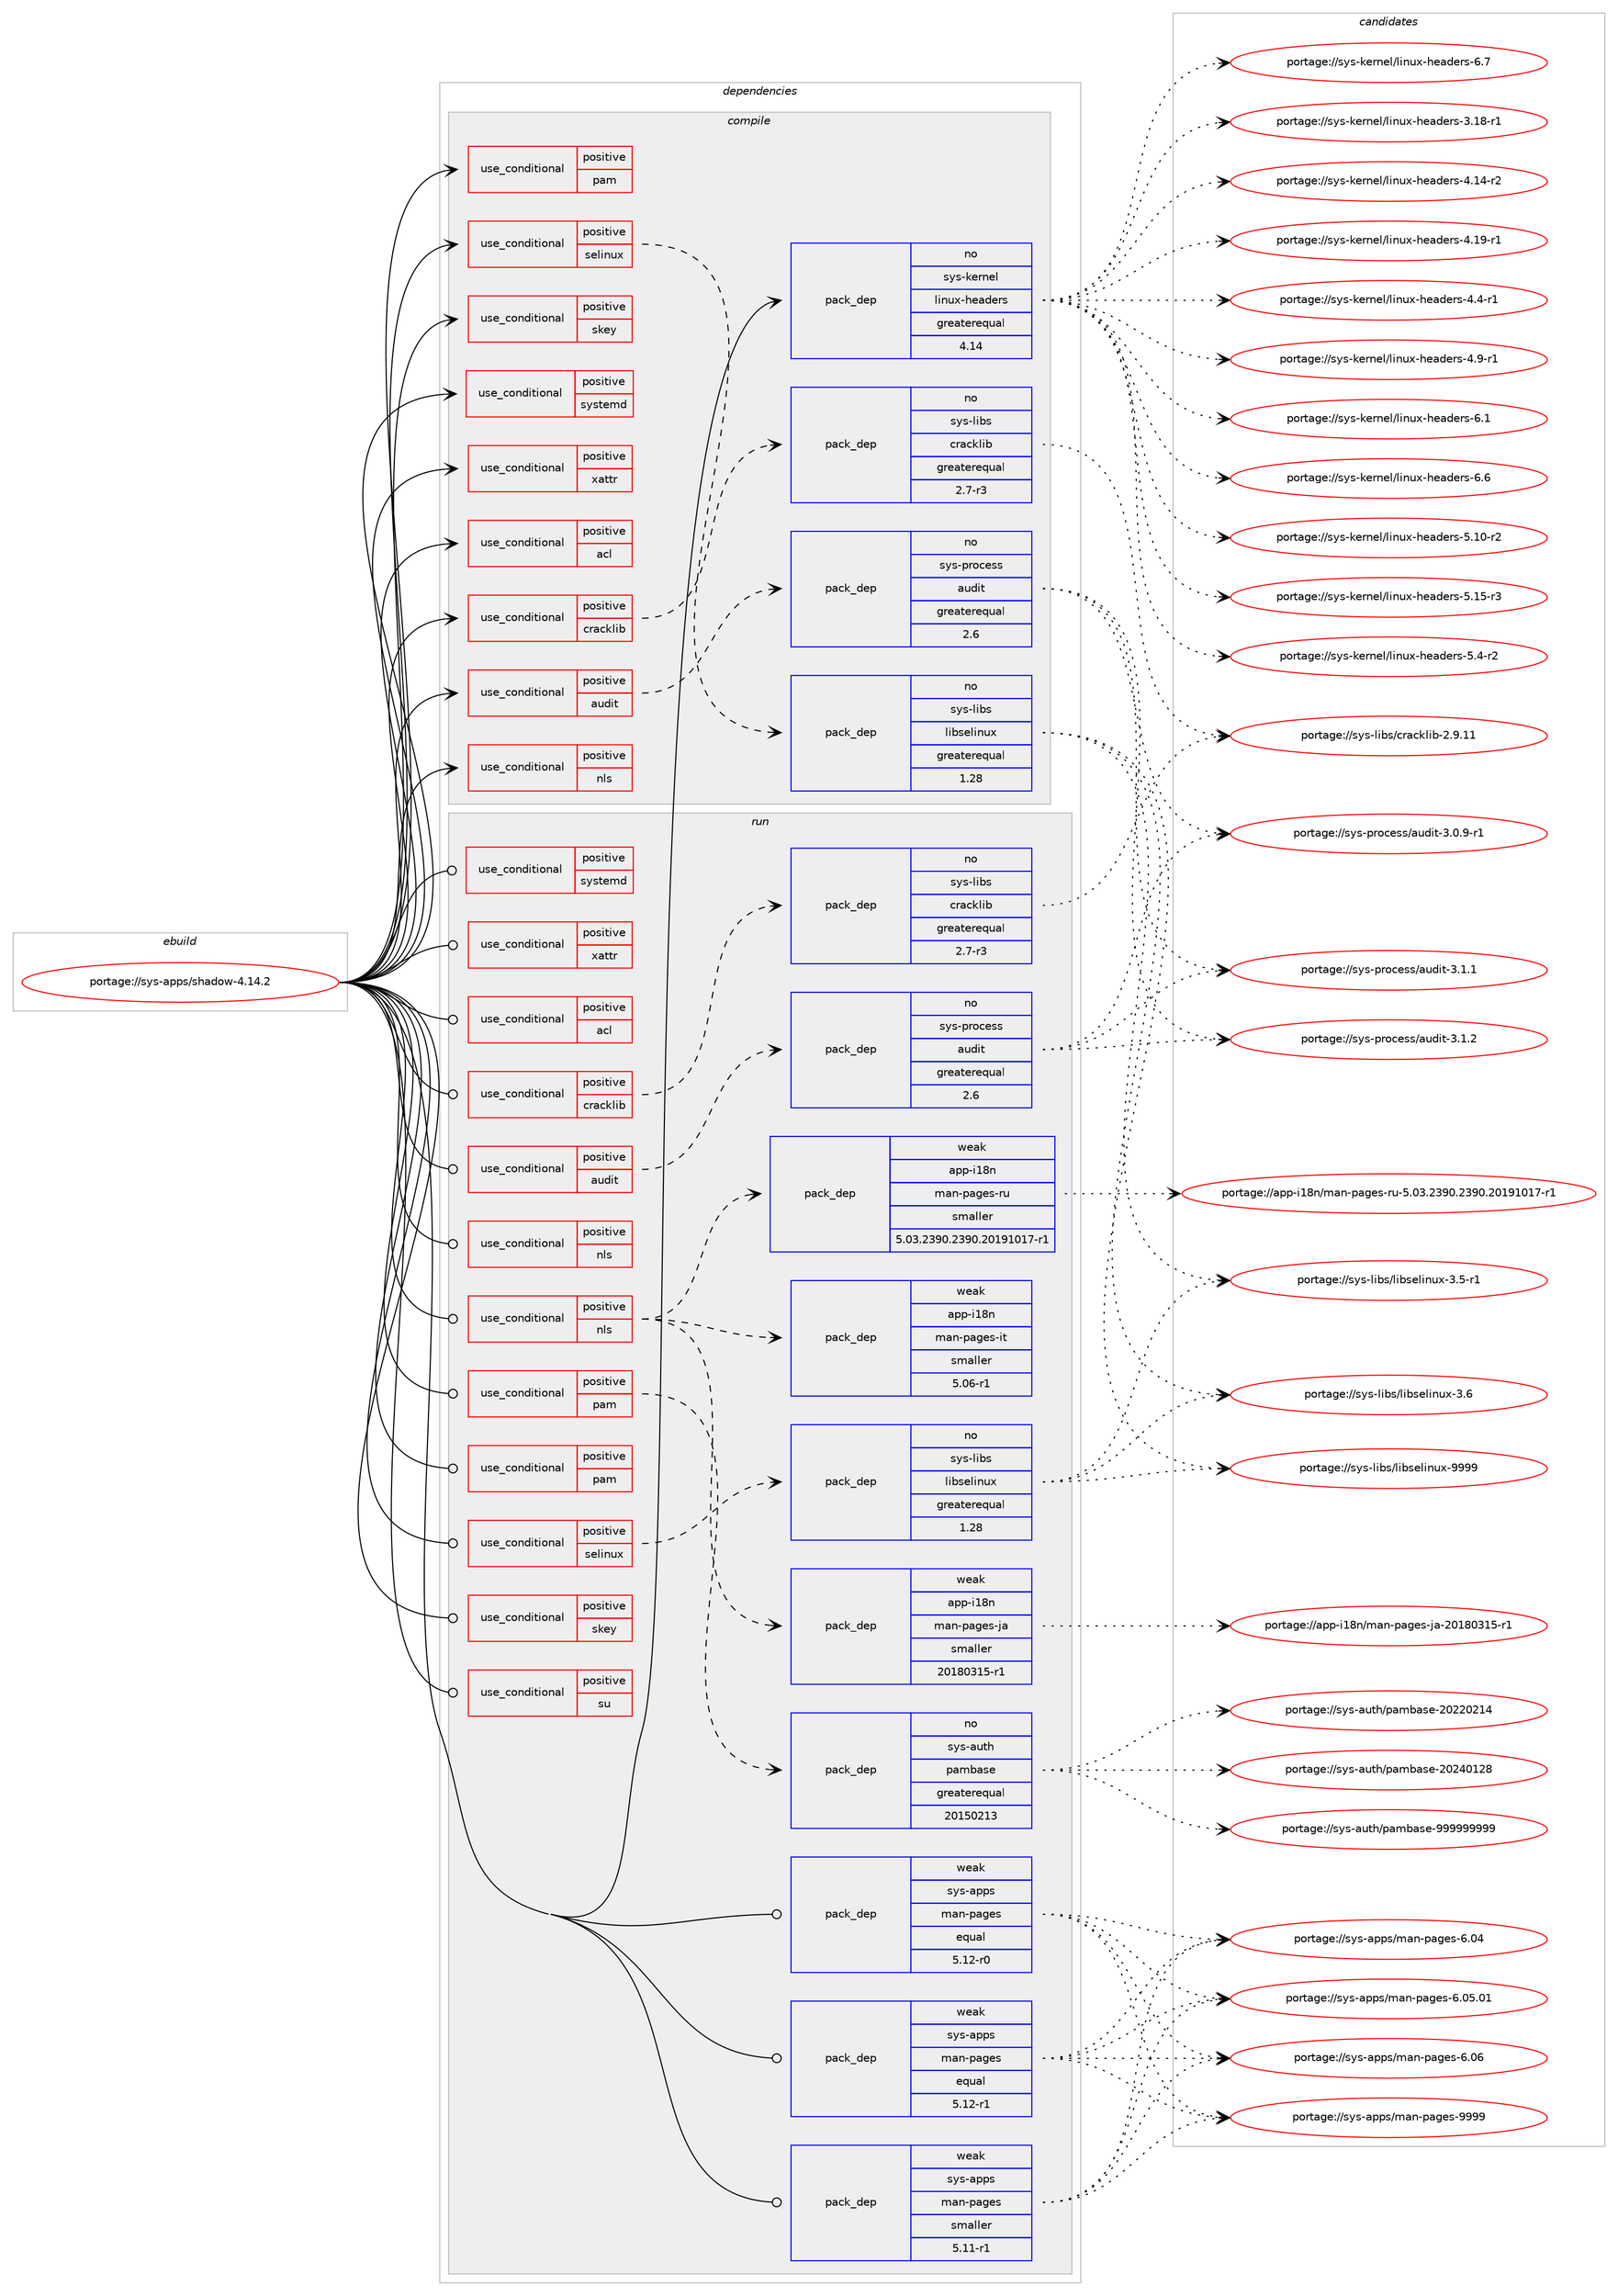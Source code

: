 digraph prolog {

# *************
# Graph options
# *************

newrank=true;
concentrate=true;
compound=true;
graph [rankdir=LR,fontname=Helvetica,fontsize=10,ranksep=1.5];#, ranksep=2.5, nodesep=0.2];
edge  [arrowhead=vee];
node  [fontname=Helvetica,fontsize=10];

# **********
# The ebuild
# **********

subgraph cluster_leftcol {
color=gray;
rank=same;
label=<<i>ebuild</i>>;
id [label="portage://sys-apps/shadow-4.14.2", color=red, width=4, href="../sys-apps/shadow-4.14.2.svg"];
}

# ****************
# The dependencies
# ****************

subgraph cluster_midcol {
color=gray;
label=<<i>dependencies</i>>;
subgraph cluster_compile {
fillcolor="#eeeeee";
style=filled;
label=<<i>compile</i>>;
subgraph cond13282 {
dependency19662 [label=<<TABLE BORDER="0" CELLBORDER="1" CELLSPACING="0" CELLPADDING="4"><TR><TD ROWSPAN="3" CELLPADDING="10">use_conditional</TD></TR><TR><TD>positive</TD></TR><TR><TD>acl</TD></TR></TABLE>>, shape=none, color=red];
# *** BEGIN UNKNOWN DEPENDENCY TYPE (TODO) ***
# dependency19662 -> package_dependency(portage://sys-apps/shadow-4.14.2,install,no,sys-apps,acl,none,[,,],any_same_slot,[])
# *** END UNKNOWN DEPENDENCY TYPE (TODO) ***

}
id:e -> dependency19662:w [weight=20,style="solid",arrowhead="vee"];
subgraph cond13283 {
dependency19663 [label=<<TABLE BORDER="0" CELLBORDER="1" CELLSPACING="0" CELLPADDING="4"><TR><TD ROWSPAN="3" CELLPADDING="10">use_conditional</TD></TR><TR><TD>positive</TD></TR><TR><TD>audit</TD></TR></TABLE>>, shape=none, color=red];
subgraph pack6188 {
dependency19664 [label=<<TABLE BORDER="0" CELLBORDER="1" CELLSPACING="0" CELLPADDING="4" WIDTH="220"><TR><TD ROWSPAN="6" CELLPADDING="30">pack_dep</TD></TR><TR><TD WIDTH="110">no</TD></TR><TR><TD>sys-process</TD></TR><TR><TD>audit</TD></TR><TR><TD>greaterequal</TD></TR><TR><TD>2.6</TD></TR></TABLE>>, shape=none, color=blue];
}
dependency19663:e -> dependency19664:w [weight=20,style="dashed",arrowhead="vee"];
}
id:e -> dependency19663:w [weight=20,style="solid",arrowhead="vee"];
subgraph cond13284 {
dependency19665 [label=<<TABLE BORDER="0" CELLBORDER="1" CELLSPACING="0" CELLPADDING="4"><TR><TD ROWSPAN="3" CELLPADDING="10">use_conditional</TD></TR><TR><TD>positive</TD></TR><TR><TD>cracklib</TD></TR></TABLE>>, shape=none, color=red];
subgraph pack6189 {
dependency19666 [label=<<TABLE BORDER="0" CELLBORDER="1" CELLSPACING="0" CELLPADDING="4" WIDTH="220"><TR><TD ROWSPAN="6" CELLPADDING="30">pack_dep</TD></TR><TR><TD WIDTH="110">no</TD></TR><TR><TD>sys-libs</TD></TR><TR><TD>cracklib</TD></TR><TR><TD>greaterequal</TD></TR><TR><TD>2.7-r3</TD></TR></TABLE>>, shape=none, color=blue];
}
dependency19665:e -> dependency19666:w [weight=20,style="dashed",arrowhead="vee"];
}
id:e -> dependency19665:w [weight=20,style="solid",arrowhead="vee"];
subgraph cond13285 {
dependency19667 [label=<<TABLE BORDER="0" CELLBORDER="1" CELLSPACING="0" CELLPADDING="4"><TR><TD ROWSPAN="3" CELLPADDING="10">use_conditional</TD></TR><TR><TD>positive</TD></TR><TR><TD>nls</TD></TR></TABLE>>, shape=none, color=red];
# *** BEGIN UNKNOWN DEPENDENCY TYPE (TODO) ***
# dependency19667 -> package_dependency(portage://sys-apps/shadow-4.14.2,install,no,virtual,libintl,none,[,,],[],[])
# *** END UNKNOWN DEPENDENCY TYPE (TODO) ***

}
id:e -> dependency19667:w [weight=20,style="solid",arrowhead="vee"];
subgraph cond13286 {
dependency19668 [label=<<TABLE BORDER="0" CELLBORDER="1" CELLSPACING="0" CELLPADDING="4"><TR><TD ROWSPAN="3" CELLPADDING="10">use_conditional</TD></TR><TR><TD>positive</TD></TR><TR><TD>pam</TD></TR></TABLE>>, shape=none, color=red];
# *** BEGIN UNKNOWN DEPENDENCY TYPE (TODO) ***
# dependency19668 -> package_dependency(portage://sys-apps/shadow-4.14.2,install,no,sys-libs,pam,none,[,,],any_same_slot,[])
# *** END UNKNOWN DEPENDENCY TYPE (TODO) ***

}
id:e -> dependency19668:w [weight=20,style="solid",arrowhead="vee"];
subgraph cond13287 {
dependency19669 [label=<<TABLE BORDER="0" CELLBORDER="1" CELLSPACING="0" CELLPADDING="4"><TR><TD ROWSPAN="3" CELLPADDING="10">use_conditional</TD></TR><TR><TD>positive</TD></TR><TR><TD>selinux</TD></TR></TABLE>>, shape=none, color=red];
subgraph pack6190 {
dependency19670 [label=<<TABLE BORDER="0" CELLBORDER="1" CELLSPACING="0" CELLPADDING="4" WIDTH="220"><TR><TD ROWSPAN="6" CELLPADDING="30">pack_dep</TD></TR><TR><TD WIDTH="110">no</TD></TR><TR><TD>sys-libs</TD></TR><TR><TD>libselinux</TD></TR><TR><TD>greaterequal</TD></TR><TR><TD>1.28</TD></TR></TABLE>>, shape=none, color=blue];
}
dependency19669:e -> dependency19670:w [weight=20,style="dashed",arrowhead="vee"];
# *** BEGIN UNKNOWN DEPENDENCY TYPE (TODO) ***
# dependency19669 -> package_dependency(portage://sys-apps/shadow-4.14.2,install,no,sys-libs,libsemanage,none,[,,],any_same_slot,[])
# *** END UNKNOWN DEPENDENCY TYPE (TODO) ***

}
id:e -> dependency19669:w [weight=20,style="solid",arrowhead="vee"];
subgraph cond13288 {
dependency19671 [label=<<TABLE BORDER="0" CELLBORDER="1" CELLSPACING="0" CELLPADDING="4"><TR><TD ROWSPAN="3" CELLPADDING="10">use_conditional</TD></TR><TR><TD>positive</TD></TR><TR><TD>skey</TD></TR></TABLE>>, shape=none, color=red];
# *** BEGIN UNKNOWN DEPENDENCY TYPE (TODO) ***
# dependency19671 -> package_dependency(portage://sys-apps/shadow-4.14.2,install,no,sys-auth,skey,none,[,,],any_same_slot,[])
# *** END UNKNOWN DEPENDENCY TYPE (TODO) ***

}
id:e -> dependency19671:w [weight=20,style="solid",arrowhead="vee"];
subgraph cond13289 {
dependency19672 [label=<<TABLE BORDER="0" CELLBORDER="1" CELLSPACING="0" CELLPADDING="4"><TR><TD ROWSPAN="3" CELLPADDING="10">use_conditional</TD></TR><TR><TD>positive</TD></TR><TR><TD>systemd</TD></TR></TABLE>>, shape=none, color=red];
# *** BEGIN UNKNOWN DEPENDENCY TYPE (TODO) ***
# dependency19672 -> package_dependency(portage://sys-apps/shadow-4.14.2,install,no,sys-apps,systemd,none,[,,],any_same_slot,[])
# *** END UNKNOWN DEPENDENCY TYPE (TODO) ***

}
id:e -> dependency19672:w [weight=20,style="solid",arrowhead="vee"];
subgraph cond13290 {
dependency19673 [label=<<TABLE BORDER="0" CELLBORDER="1" CELLSPACING="0" CELLPADDING="4"><TR><TD ROWSPAN="3" CELLPADDING="10">use_conditional</TD></TR><TR><TD>positive</TD></TR><TR><TD>xattr</TD></TR></TABLE>>, shape=none, color=red];
# *** BEGIN UNKNOWN DEPENDENCY TYPE (TODO) ***
# dependency19673 -> package_dependency(portage://sys-apps/shadow-4.14.2,install,no,sys-apps,attr,none,[,,],any_same_slot,[])
# *** END UNKNOWN DEPENDENCY TYPE (TODO) ***

}
id:e -> dependency19673:w [weight=20,style="solid",arrowhead="vee"];
# *** BEGIN UNKNOWN DEPENDENCY TYPE (TODO) ***
# id -> package_dependency(portage://sys-apps/shadow-4.14.2,install,no,dev-libs,libbsd,none,[,,],[],[])
# *** END UNKNOWN DEPENDENCY TYPE (TODO) ***

subgraph pack6191 {
dependency19674 [label=<<TABLE BORDER="0" CELLBORDER="1" CELLSPACING="0" CELLPADDING="4" WIDTH="220"><TR><TD ROWSPAN="6" CELLPADDING="30">pack_dep</TD></TR><TR><TD WIDTH="110">no</TD></TR><TR><TD>sys-kernel</TD></TR><TR><TD>linux-headers</TD></TR><TR><TD>greaterequal</TD></TR><TR><TD>4.14</TD></TR></TABLE>>, shape=none, color=blue];
}
id:e -> dependency19674:w [weight=20,style="solid",arrowhead="vee"];
# *** BEGIN UNKNOWN DEPENDENCY TYPE (TODO) ***
# id -> package_dependency(portage://sys-apps/shadow-4.14.2,install,no,virtual,libcrypt,none,[,,],any_same_slot,[])
# *** END UNKNOWN DEPENDENCY TYPE (TODO) ***

}
subgraph cluster_compileandrun {
fillcolor="#eeeeee";
style=filled;
label=<<i>compile and run</i>>;
}
subgraph cluster_run {
fillcolor="#eeeeee";
style=filled;
label=<<i>run</i>>;
subgraph cond13291 {
dependency19675 [label=<<TABLE BORDER="0" CELLBORDER="1" CELLSPACING="0" CELLPADDING="4"><TR><TD ROWSPAN="3" CELLPADDING="10">use_conditional</TD></TR><TR><TD>positive</TD></TR><TR><TD>acl</TD></TR></TABLE>>, shape=none, color=red];
# *** BEGIN UNKNOWN DEPENDENCY TYPE (TODO) ***
# dependency19675 -> package_dependency(portage://sys-apps/shadow-4.14.2,run,no,sys-apps,acl,none,[,,],any_same_slot,[])
# *** END UNKNOWN DEPENDENCY TYPE (TODO) ***

}
id:e -> dependency19675:w [weight=20,style="solid",arrowhead="odot"];
subgraph cond13292 {
dependency19676 [label=<<TABLE BORDER="0" CELLBORDER="1" CELLSPACING="0" CELLPADDING="4"><TR><TD ROWSPAN="3" CELLPADDING="10">use_conditional</TD></TR><TR><TD>positive</TD></TR><TR><TD>audit</TD></TR></TABLE>>, shape=none, color=red];
subgraph pack6192 {
dependency19677 [label=<<TABLE BORDER="0" CELLBORDER="1" CELLSPACING="0" CELLPADDING="4" WIDTH="220"><TR><TD ROWSPAN="6" CELLPADDING="30">pack_dep</TD></TR><TR><TD WIDTH="110">no</TD></TR><TR><TD>sys-process</TD></TR><TR><TD>audit</TD></TR><TR><TD>greaterequal</TD></TR><TR><TD>2.6</TD></TR></TABLE>>, shape=none, color=blue];
}
dependency19676:e -> dependency19677:w [weight=20,style="dashed",arrowhead="vee"];
}
id:e -> dependency19676:w [weight=20,style="solid",arrowhead="odot"];
subgraph cond13293 {
dependency19678 [label=<<TABLE BORDER="0" CELLBORDER="1" CELLSPACING="0" CELLPADDING="4"><TR><TD ROWSPAN="3" CELLPADDING="10">use_conditional</TD></TR><TR><TD>positive</TD></TR><TR><TD>cracklib</TD></TR></TABLE>>, shape=none, color=red];
subgraph pack6193 {
dependency19679 [label=<<TABLE BORDER="0" CELLBORDER="1" CELLSPACING="0" CELLPADDING="4" WIDTH="220"><TR><TD ROWSPAN="6" CELLPADDING="30">pack_dep</TD></TR><TR><TD WIDTH="110">no</TD></TR><TR><TD>sys-libs</TD></TR><TR><TD>cracklib</TD></TR><TR><TD>greaterequal</TD></TR><TR><TD>2.7-r3</TD></TR></TABLE>>, shape=none, color=blue];
}
dependency19678:e -> dependency19679:w [weight=20,style="dashed",arrowhead="vee"];
}
id:e -> dependency19678:w [weight=20,style="solid",arrowhead="odot"];
subgraph cond13294 {
dependency19680 [label=<<TABLE BORDER="0" CELLBORDER="1" CELLSPACING="0" CELLPADDING="4"><TR><TD ROWSPAN="3" CELLPADDING="10">use_conditional</TD></TR><TR><TD>positive</TD></TR><TR><TD>nls</TD></TR></TABLE>>, shape=none, color=red];
# *** BEGIN UNKNOWN DEPENDENCY TYPE (TODO) ***
# dependency19680 -> package_dependency(portage://sys-apps/shadow-4.14.2,run,no,virtual,libintl,none,[,,],[],[])
# *** END UNKNOWN DEPENDENCY TYPE (TODO) ***

}
id:e -> dependency19680:w [weight=20,style="solid",arrowhead="odot"];
subgraph cond13295 {
dependency19681 [label=<<TABLE BORDER="0" CELLBORDER="1" CELLSPACING="0" CELLPADDING="4"><TR><TD ROWSPAN="3" CELLPADDING="10">use_conditional</TD></TR><TR><TD>positive</TD></TR><TR><TD>nls</TD></TR></TABLE>>, shape=none, color=red];
subgraph pack6194 {
dependency19682 [label=<<TABLE BORDER="0" CELLBORDER="1" CELLSPACING="0" CELLPADDING="4" WIDTH="220"><TR><TD ROWSPAN="6" CELLPADDING="30">pack_dep</TD></TR><TR><TD WIDTH="110">weak</TD></TR><TR><TD>app-i18n</TD></TR><TR><TD>man-pages-it</TD></TR><TR><TD>smaller</TD></TR><TR><TD>5.06-r1</TD></TR></TABLE>>, shape=none, color=blue];
}
dependency19681:e -> dependency19682:w [weight=20,style="dashed",arrowhead="vee"];
subgraph pack6195 {
dependency19683 [label=<<TABLE BORDER="0" CELLBORDER="1" CELLSPACING="0" CELLPADDING="4" WIDTH="220"><TR><TD ROWSPAN="6" CELLPADDING="30">pack_dep</TD></TR><TR><TD WIDTH="110">weak</TD></TR><TR><TD>app-i18n</TD></TR><TR><TD>man-pages-ja</TD></TR><TR><TD>smaller</TD></TR><TR><TD>20180315-r1</TD></TR></TABLE>>, shape=none, color=blue];
}
dependency19681:e -> dependency19683:w [weight=20,style="dashed",arrowhead="vee"];
subgraph pack6196 {
dependency19684 [label=<<TABLE BORDER="0" CELLBORDER="1" CELLSPACING="0" CELLPADDING="4" WIDTH="220"><TR><TD ROWSPAN="6" CELLPADDING="30">pack_dep</TD></TR><TR><TD WIDTH="110">weak</TD></TR><TR><TD>app-i18n</TD></TR><TR><TD>man-pages-ru</TD></TR><TR><TD>smaller</TD></TR><TR><TD>5.03.2390.2390.20191017-r1</TD></TR></TABLE>>, shape=none, color=blue];
}
dependency19681:e -> dependency19684:w [weight=20,style="dashed",arrowhead="vee"];
}
id:e -> dependency19681:w [weight=20,style="solid",arrowhead="odot"];
subgraph cond13296 {
dependency19685 [label=<<TABLE BORDER="0" CELLBORDER="1" CELLSPACING="0" CELLPADDING="4"><TR><TD ROWSPAN="3" CELLPADDING="10">use_conditional</TD></TR><TR><TD>positive</TD></TR><TR><TD>pam</TD></TR></TABLE>>, shape=none, color=red];
subgraph pack6197 {
dependency19686 [label=<<TABLE BORDER="0" CELLBORDER="1" CELLSPACING="0" CELLPADDING="4" WIDTH="220"><TR><TD ROWSPAN="6" CELLPADDING="30">pack_dep</TD></TR><TR><TD WIDTH="110">no</TD></TR><TR><TD>sys-auth</TD></TR><TR><TD>pambase</TD></TR><TR><TD>greaterequal</TD></TR><TR><TD>20150213</TD></TR></TABLE>>, shape=none, color=blue];
}
dependency19685:e -> dependency19686:w [weight=20,style="dashed",arrowhead="vee"];
}
id:e -> dependency19685:w [weight=20,style="solid",arrowhead="odot"];
subgraph cond13297 {
dependency19687 [label=<<TABLE BORDER="0" CELLBORDER="1" CELLSPACING="0" CELLPADDING="4"><TR><TD ROWSPAN="3" CELLPADDING="10">use_conditional</TD></TR><TR><TD>positive</TD></TR><TR><TD>pam</TD></TR></TABLE>>, shape=none, color=red];
# *** BEGIN UNKNOWN DEPENDENCY TYPE (TODO) ***
# dependency19687 -> package_dependency(portage://sys-apps/shadow-4.14.2,run,no,sys-libs,pam,none,[,,],any_same_slot,[])
# *** END UNKNOWN DEPENDENCY TYPE (TODO) ***

}
id:e -> dependency19687:w [weight=20,style="solid",arrowhead="odot"];
subgraph cond13298 {
dependency19688 [label=<<TABLE BORDER="0" CELLBORDER="1" CELLSPACING="0" CELLPADDING="4"><TR><TD ROWSPAN="3" CELLPADDING="10">use_conditional</TD></TR><TR><TD>positive</TD></TR><TR><TD>selinux</TD></TR></TABLE>>, shape=none, color=red];
subgraph pack6198 {
dependency19689 [label=<<TABLE BORDER="0" CELLBORDER="1" CELLSPACING="0" CELLPADDING="4" WIDTH="220"><TR><TD ROWSPAN="6" CELLPADDING="30">pack_dep</TD></TR><TR><TD WIDTH="110">no</TD></TR><TR><TD>sys-libs</TD></TR><TR><TD>libselinux</TD></TR><TR><TD>greaterequal</TD></TR><TR><TD>1.28</TD></TR></TABLE>>, shape=none, color=blue];
}
dependency19688:e -> dependency19689:w [weight=20,style="dashed",arrowhead="vee"];
# *** BEGIN UNKNOWN DEPENDENCY TYPE (TODO) ***
# dependency19688 -> package_dependency(portage://sys-apps/shadow-4.14.2,run,no,sys-libs,libsemanage,none,[,,],any_same_slot,[])
# *** END UNKNOWN DEPENDENCY TYPE (TODO) ***

}
id:e -> dependency19688:w [weight=20,style="solid",arrowhead="odot"];
subgraph cond13299 {
dependency19690 [label=<<TABLE BORDER="0" CELLBORDER="1" CELLSPACING="0" CELLPADDING="4"><TR><TD ROWSPAN="3" CELLPADDING="10">use_conditional</TD></TR><TR><TD>positive</TD></TR><TR><TD>skey</TD></TR></TABLE>>, shape=none, color=red];
# *** BEGIN UNKNOWN DEPENDENCY TYPE (TODO) ***
# dependency19690 -> package_dependency(portage://sys-apps/shadow-4.14.2,run,no,sys-auth,skey,none,[,,],any_same_slot,[])
# *** END UNKNOWN DEPENDENCY TYPE (TODO) ***

}
id:e -> dependency19690:w [weight=20,style="solid",arrowhead="odot"];
subgraph cond13300 {
dependency19691 [label=<<TABLE BORDER="0" CELLBORDER="1" CELLSPACING="0" CELLPADDING="4"><TR><TD ROWSPAN="3" CELLPADDING="10">use_conditional</TD></TR><TR><TD>positive</TD></TR><TR><TD>su</TD></TR></TABLE>>, shape=none, color=red];
# *** BEGIN UNKNOWN DEPENDENCY TYPE (TODO) ***
# dependency19691 -> package_dependency(portage://sys-apps/shadow-4.14.2,run,weak,sys-apps,util-linux,none,[,,],[],[use(enable(su),negative)])
# *** END UNKNOWN DEPENDENCY TYPE (TODO) ***

}
id:e -> dependency19691:w [weight=20,style="solid",arrowhead="odot"];
subgraph cond13301 {
dependency19692 [label=<<TABLE BORDER="0" CELLBORDER="1" CELLSPACING="0" CELLPADDING="4"><TR><TD ROWSPAN="3" CELLPADDING="10">use_conditional</TD></TR><TR><TD>positive</TD></TR><TR><TD>systemd</TD></TR></TABLE>>, shape=none, color=red];
# *** BEGIN UNKNOWN DEPENDENCY TYPE (TODO) ***
# dependency19692 -> package_dependency(portage://sys-apps/shadow-4.14.2,run,no,sys-apps,systemd,none,[,,],any_same_slot,[])
# *** END UNKNOWN DEPENDENCY TYPE (TODO) ***

}
id:e -> dependency19692:w [weight=20,style="solid",arrowhead="odot"];
subgraph cond13302 {
dependency19693 [label=<<TABLE BORDER="0" CELLBORDER="1" CELLSPACING="0" CELLPADDING="4"><TR><TD ROWSPAN="3" CELLPADDING="10">use_conditional</TD></TR><TR><TD>positive</TD></TR><TR><TD>xattr</TD></TR></TABLE>>, shape=none, color=red];
# *** BEGIN UNKNOWN DEPENDENCY TYPE (TODO) ***
# dependency19693 -> package_dependency(portage://sys-apps/shadow-4.14.2,run,no,sys-apps,attr,none,[,,],any_same_slot,[])
# *** END UNKNOWN DEPENDENCY TYPE (TODO) ***

}
id:e -> dependency19693:w [weight=20,style="solid",arrowhead="odot"];
# *** BEGIN UNKNOWN DEPENDENCY TYPE (TODO) ***
# id -> package_dependency(portage://sys-apps/shadow-4.14.2,run,no,dev-libs,libbsd,none,[,,],[],[])
# *** END UNKNOWN DEPENDENCY TYPE (TODO) ***

# *** BEGIN UNKNOWN DEPENDENCY TYPE (TODO) ***
# id -> package_dependency(portage://sys-apps/shadow-4.14.2,run,no,virtual,libcrypt,none,[,,],any_same_slot,[])
# *** END UNKNOWN DEPENDENCY TYPE (TODO) ***

subgraph pack6199 {
dependency19694 [label=<<TABLE BORDER="0" CELLBORDER="1" CELLSPACING="0" CELLPADDING="4" WIDTH="220"><TR><TD ROWSPAN="6" CELLPADDING="30">pack_dep</TD></TR><TR><TD WIDTH="110">weak</TD></TR><TR><TD>sys-apps</TD></TR><TR><TD>man-pages</TD></TR><TR><TD>equal</TD></TR><TR><TD>5.12-r0</TD></TR></TABLE>>, shape=none, color=blue];
}
id:e -> dependency19694:w [weight=20,style="solid",arrowhead="odot"];
subgraph pack6200 {
dependency19695 [label=<<TABLE BORDER="0" CELLBORDER="1" CELLSPACING="0" CELLPADDING="4" WIDTH="220"><TR><TD ROWSPAN="6" CELLPADDING="30">pack_dep</TD></TR><TR><TD WIDTH="110">weak</TD></TR><TR><TD>sys-apps</TD></TR><TR><TD>man-pages</TD></TR><TR><TD>equal</TD></TR><TR><TD>5.12-r1</TD></TR></TABLE>>, shape=none, color=blue];
}
id:e -> dependency19695:w [weight=20,style="solid",arrowhead="odot"];
subgraph pack6201 {
dependency19696 [label=<<TABLE BORDER="0" CELLBORDER="1" CELLSPACING="0" CELLPADDING="4" WIDTH="220"><TR><TD ROWSPAN="6" CELLPADDING="30">pack_dep</TD></TR><TR><TD WIDTH="110">weak</TD></TR><TR><TD>sys-apps</TD></TR><TR><TD>man-pages</TD></TR><TR><TD>smaller</TD></TR><TR><TD>5.11-r1</TD></TR></TABLE>>, shape=none, color=blue];
}
id:e -> dependency19696:w [weight=20,style="solid",arrowhead="odot"];
}
}

# **************
# The candidates
# **************

subgraph cluster_choices {
rank=same;
color=gray;
label=<<i>candidates</i>>;

subgraph choice6188 {
color=black;
nodesep=1;
choice115121115451121141119910111511547971171001051164551464846574511449 [label="portage://sys-process/audit-3.0.9-r1", color=red, width=4,href="../sys-process/audit-3.0.9-r1.svg"];
choice11512111545112114111991011151154797117100105116455146494649 [label="portage://sys-process/audit-3.1.1", color=red, width=4,href="../sys-process/audit-3.1.1.svg"];
choice11512111545112114111991011151154797117100105116455146494650 [label="portage://sys-process/audit-3.1.2", color=red, width=4,href="../sys-process/audit-3.1.2.svg"];
dependency19664:e -> choice115121115451121141119910111511547971171001051164551464846574511449:w [style=dotted,weight="100"];
dependency19664:e -> choice11512111545112114111991011151154797117100105116455146494649:w [style=dotted,weight="100"];
dependency19664:e -> choice11512111545112114111991011151154797117100105116455146494650:w [style=dotted,weight="100"];
}
subgraph choice6189 {
color=black;
nodesep=1;
choice1151211154510810598115479911497991071081059845504657464949 [label="portage://sys-libs/cracklib-2.9.11", color=red, width=4,href="../sys-libs/cracklib-2.9.11.svg"];
dependency19666:e -> choice1151211154510810598115479911497991071081059845504657464949:w [style=dotted,weight="100"];
}
subgraph choice6190 {
color=black;
nodesep=1;
choice11512111545108105981154710810598115101108105110117120455146534511449 [label="portage://sys-libs/libselinux-3.5-r1", color=red, width=4,href="../sys-libs/libselinux-3.5-r1.svg"];
choice1151211154510810598115471081059811510110810511011712045514654 [label="portage://sys-libs/libselinux-3.6", color=red, width=4,href="../sys-libs/libselinux-3.6.svg"];
choice115121115451081059811547108105981151011081051101171204557575757 [label="portage://sys-libs/libselinux-9999", color=red, width=4,href="../sys-libs/libselinux-9999.svg"];
dependency19670:e -> choice11512111545108105981154710810598115101108105110117120455146534511449:w [style=dotted,weight="100"];
dependency19670:e -> choice1151211154510810598115471081059811510110810511011712045514654:w [style=dotted,weight="100"];
dependency19670:e -> choice115121115451081059811547108105981151011081051101171204557575757:w [style=dotted,weight="100"];
}
subgraph choice6191 {
color=black;
nodesep=1;
choice1151211154510710111411010110847108105110117120451041019710010111411545514649564511449 [label="portage://sys-kernel/linux-headers-3.18-r1", color=red, width=4,href="../sys-kernel/linux-headers-3.18-r1.svg"];
choice1151211154510710111411010110847108105110117120451041019710010111411545524649524511450 [label="portage://sys-kernel/linux-headers-4.14-r2", color=red, width=4,href="../sys-kernel/linux-headers-4.14-r2.svg"];
choice1151211154510710111411010110847108105110117120451041019710010111411545524649574511449 [label="portage://sys-kernel/linux-headers-4.19-r1", color=red, width=4,href="../sys-kernel/linux-headers-4.19-r1.svg"];
choice11512111545107101114110101108471081051101171204510410197100101114115455246524511449 [label="portage://sys-kernel/linux-headers-4.4-r1", color=red, width=4,href="../sys-kernel/linux-headers-4.4-r1.svg"];
choice11512111545107101114110101108471081051101171204510410197100101114115455246574511449 [label="portage://sys-kernel/linux-headers-4.9-r1", color=red, width=4,href="../sys-kernel/linux-headers-4.9-r1.svg"];
choice1151211154510710111411010110847108105110117120451041019710010111411545534649484511450 [label="portage://sys-kernel/linux-headers-5.10-r2", color=red, width=4,href="../sys-kernel/linux-headers-5.10-r2.svg"];
choice1151211154510710111411010110847108105110117120451041019710010111411545534649534511451 [label="portage://sys-kernel/linux-headers-5.15-r3", color=red, width=4,href="../sys-kernel/linux-headers-5.15-r3.svg"];
choice11512111545107101114110101108471081051101171204510410197100101114115455346524511450 [label="portage://sys-kernel/linux-headers-5.4-r2", color=red, width=4,href="../sys-kernel/linux-headers-5.4-r2.svg"];
choice1151211154510710111411010110847108105110117120451041019710010111411545544649 [label="portage://sys-kernel/linux-headers-6.1", color=red, width=4,href="../sys-kernel/linux-headers-6.1.svg"];
choice1151211154510710111411010110847108105110117120451041019710010111411545544654 [label="portage://sys-kernel/linux-headers-6.6", color=red, width=4,href="../sys-kernel/linux-headers-6.6.svg"];
choice1151211154510710111411010110847108105110117120451041019710010111411545544655 [label="portage://sys-kernel/linux-headers-6.7", color=red, width=4,href="../sys-kernel/linux-headers-6.7.svg"];
dependency19674:e -> choice1151211154510710111411010110847108105110117120451041019710010111411545514649564511449:w [style=dotted,weight="100"];
dependency19674:e -> choice1151211154510710111411010110847108105110117120451041019710010111411545524649524511450:w [style=dotted,weight="100"];
dependency19674:e -> choice1151211154510710111411010110847108105110117120451041019710010111411545524649574511449:w [style=dotted,weight="100"];
dependency19674:e -> choice11512111545107101114110101108471081051101171204510410197100101114115455246524511449:w [style=dotted,weight="100"];
dependency19674:e -> choice11512111545107101114110101108471081051101171204510410197100101114115455246574511449:w [style=dotted,weight="100"];
dependency19674:e -> choice1151211154510710111411010110847108105110117120451041019710010111411545534649484511450:w [style=dotted,weight="100"];
dependency19674:e -> choice1151211154510710111411010110847108105110117120451041019710010111411545534649534511451:w [style=dotted,weight="100"];
dependency19674:e -> choice11512111545107101114110101108471081051101171204510410197100101114115455346524511450:w [style=dotted,weight="100"];
dependency19674:e -> choice1151211154510710111411010110847108105110117120451041019710010111411545544649:w [style=dotted,weight="100"];
dependency19674:e -> choice1151211154510710111411010110847108105110117120451041019710010111411545544654:w [style=dotted,weight="100"];
dependency19674:e -> choice1151211154510710111411010110847108105110117120451041019710010111411545544655:w [style=dotted,weight="100"];
}
subgraph choice6192 {
color=black;
nodesep=1;
choice115121115451121141119910111511547971171001051164551464846574511449 [label="portage://sys-process/audit-3.0.9-r1", color=red, width=4,href="../sys-process/audit-3.0.9-r1.svg"];
choice11512111545112114111991011151154797117100105116455146494649 [label="portage://sys-process/audit-3.1.1", color=red, width=4,href="../sys-process/audit-3.1.1.svg"];
choice11512111545112114111991011151154797117100105116455146494650 [label="portage://sys-process/audit-3.1.2", color=red, width=4,href="../sys-process/audit-3.1.2.svg"];
dependency19677:e -> choice115121115451121141119910111511547971171001051164551464846574511449:w [style=dotted,weight="100"];
dependency19677:e -> choice11512111545112114111991011151154797117100105116455146494649:w [style=dotted,weight="100"];
dependency19677:e -> choice11512111545112114111991011151154797117100105116455146494650:w [style=dotted,weight="100"];
}
subgraph choice6193 {
color=black;
nodesep=1;
choice1151211154510810598115479911497991071081059845504657464949 [label="portage://sys-libs/cracklib-2.9.11", color=red, width=4,href="../sys-libs/cracklib-2.9.11.svg"];
dependency19679:e -> choice1151211154510810598115479911497991071081059845504657464949:w [style=dotted,weight="100"];
}
subgraph choice6194 {
color=black;
nodesep=1;
}
subgraph choice6195 {
color=black;
nodesep=1;
choice971121124510549561104710997110451129710310111545106974550484956485149534511449 [label="portage://app-i18n/man-pages-ja-20180315-r1", color=red, width=4,href="../app-i18n/man-pages-ja-20180315-r1.svg"];
dependency19683:e -> choice971121124510549561104710997110451129710310111545106974550484956485149534511449:w [style=dotted,weight="100"];
}
subgraph choice6196 {
color=black;
nodesep=1;
choice9711211245105495611047109971104511297103101115451141174553464851465051574846505157484650484957494849554511449 [label="portage://app-i18n/man-pages-ru-5.03.2390.2390.20191017-r1", color=red, width=4,href="../app-i18n/man-pages-ru-5.03.2390.2390.20191017-r1.svg"];
dependency19684:e -> choice9711211245105495611047109971104511297103101115451141174553464851465051574846505157484650484957494849554511449:w [style=dotted,weight="100"];
}
subgraph choice6197 {
color=black;
nodesep=1;
choice115121115459711711610447112971099897115101455048505048504952 [label="portage://sys-auth/pambase-20220214", color=red, width=4,href="../sys-auth/pambase-20220214.svg"];
choice115121115459711711610447112971099897115101455048505248495056 [label="portage://sys-auth/pambase-20240128", color=red, width=4,href="../sys-auth/pambase-20240128.svg"];
choice11512111545971171161044711297109989711510145575757575757575757 [label="portage://sys-auth/pambase-999999999", color=red, width=4,href="../sys-auth/pambase-999999999.svg"];
dependency19686:e -> choice115121115459711711610447112971099897115101455048505048504952:w [style=dotted,weight="100"];
dependency19686:e -> choice115121115459711711610447112971099897115101455048505248495056:w [style=dotted,weight="100"];
dependency19686:e -> choice11512111545971171161044711297109989711510145575757575757575757:w [style=dotted,weight="100"];
}
subgraph choice6198 {
color=black;
nodesep=1;
choice11512111545108105981154710810598115101108105110117120455146534511449 [label="portage://sys-libs/libselinux-3.5-r1", color=red, width=4,href="../sys-libs/libselinux-3.5-r1.svg"];
choice1151211154510810598115471081059811510110810511011712045514654 [label="portage://sys-libs/libselinux-3.6", color=red, width=4,href="../sys-libs/libselinux-3.6.svg"];
choice115121115451081059811547108105981151011081051101171204557575757 [label="portage://sys-libs/libselinux-9999", color=red, width=4,href="../sys-libs/libselinux-9999.svg"];
dependency19689:e -> choice11512111545108105981154710810598115101108105110117120455146534511449:w [style=dotted,weight="100"];
dependency19689:e -> choice1151211154510810598115471081059811510110810511011712045514654:w [style=dotted,weight="100"];
dependency19689:e -> choice115121115451081059811547108105981151011081051101171204557575757:w [style=dotted,weight="100"];
}
subgraph choice6199 {
color=black;
nodesep=1;
choice1151211154597112112115471099711045112971031011154554464852 [label="portage://sys-apps/man-pages-6.04", color=red, width=4,href="../sys-apps/man-pages-6.04.svg"];
choice1151211154597112112115471099711045112971031011154554464853464849 [label="portage://sys-apps/man-pages-6.05.01", color=red, width=4,href="../sys-apps/man-pages-6.05.01.svg"];
choice1151211154597112112115471099711045112971031011154554464854 [label="portage://sys-apps/man-pages-6.06", color=red, width=4,href="../sys-apps/man-pages-6.06.svg"];
choice1151211154597112112115471099711045112971031011154557575757 [label="portage://sys-apps/man-pages-9999", color=red, width=4,href="../sys-apps/man-pages-9999.svg"];
dependency19694:e -> choice1151211154597112112115471099711045112971031011154554464852:w [style=dotted,weight="100"];
dependency19694:e -> choice1151211154597112112115471099711045112971031011154554464853464849:w [style=dotted,weight="100"];
dependency19694:e -> choice1151211154597112112115471099711045112971031011154554464854:w [style=dotted,weight="100"];
dependency19694:e -> choice1151211154597112112115471099711045112971031011154557575757:w [style=dotted,weight="100"];
}
subgraph choice6200 {
color=black;
nodesep=1;
choice1151211154597112112115471099711045112971031011154554464852 [label="portage://sys-apps/man-pages-6.04", color=red, width=4,href="../sys-apps/man-pages-6.04.svg"];
choice1151211154597112112115471099711045112971031011154554464853464849 [label="portage://sys-apps/man-pages-6.05.01", color=red, width=4,href="../sys-apps/man-pages-6.05.01.svg"];
choice1151211154597112112115471099711045112971031011154554464854 [label="portage://sys-apps/man-pages-6.06", color=red, width=4,href="../sys-apps/man-pages-6.06.svg"];
choice1151211154597112112115471099711045112971031011154557575757 [label="portage://sys-apps/man-pages-9999", color=red, width=4,href="../sys-apps/man-pages-9999.svg"];
dependency19695:e -> choice1151211154597112112115471099711045112971031011154554464852:w [style=dotted,weight="100"];
dependency19695:e -> choice1151211154597112112115471099711045112971031011154554464853464849:w [style=dotted,weight="100"];
dependency19695:e -> choice1151211154597112112115471099711045112971031011154554464854:w [style=dotted,weight="100"];
dependency19695:e -> choice1151211154597112112115471099711045112971031011154557575757:w [style=dotted,weight="100"];
}
subgraph choice6201 {
color=black;
nodesep=1;
choice1151211154597112112115471099711045112971031011154554464852 [label="portage://sys-apps/man-pages-6.04", color=red, width=4,href="../sys-apps/man-pages-6.04.svg"];
choice1151211154597112112115471099711045112971031011154554464853464849 [label="portage://sys-apps/man-pages-6.05.01", color=red, width=4,href="../sys-apps/man-pages-6.05.01.svg"];
choice1151211154597112112115471099711045112971031011154554464854 [label="portage://sys-apps/man-pages-6.06", color=red, width=4,href="../sys-apps/man-pages-6.06.svg"];
choice1151211154597112112115471099711045112971031011154557575757 [label="portage://sys-apps/man-pages-9999", color=red, width=4,href="../sys-apps/man-pages-9999.svg"];
dependency19696:e -> choice1151211154597112112115471099711045112971031011154554464852:w [style=dotted,weight="100"];
dependency19696:e -> choice1151211154597112112115471099711045112971031011154554464853464849:w [style=dotted,weight="100"];
dependency19696:e -> choice1151211154597112112115471099711045112971031011154554464854:w [style=dotted,weight="100"];
dependency19696:e -> choice1151211154597112112115471099711045112971031011154557575757:w [style=dotted,weight="100"];
}
}

}
